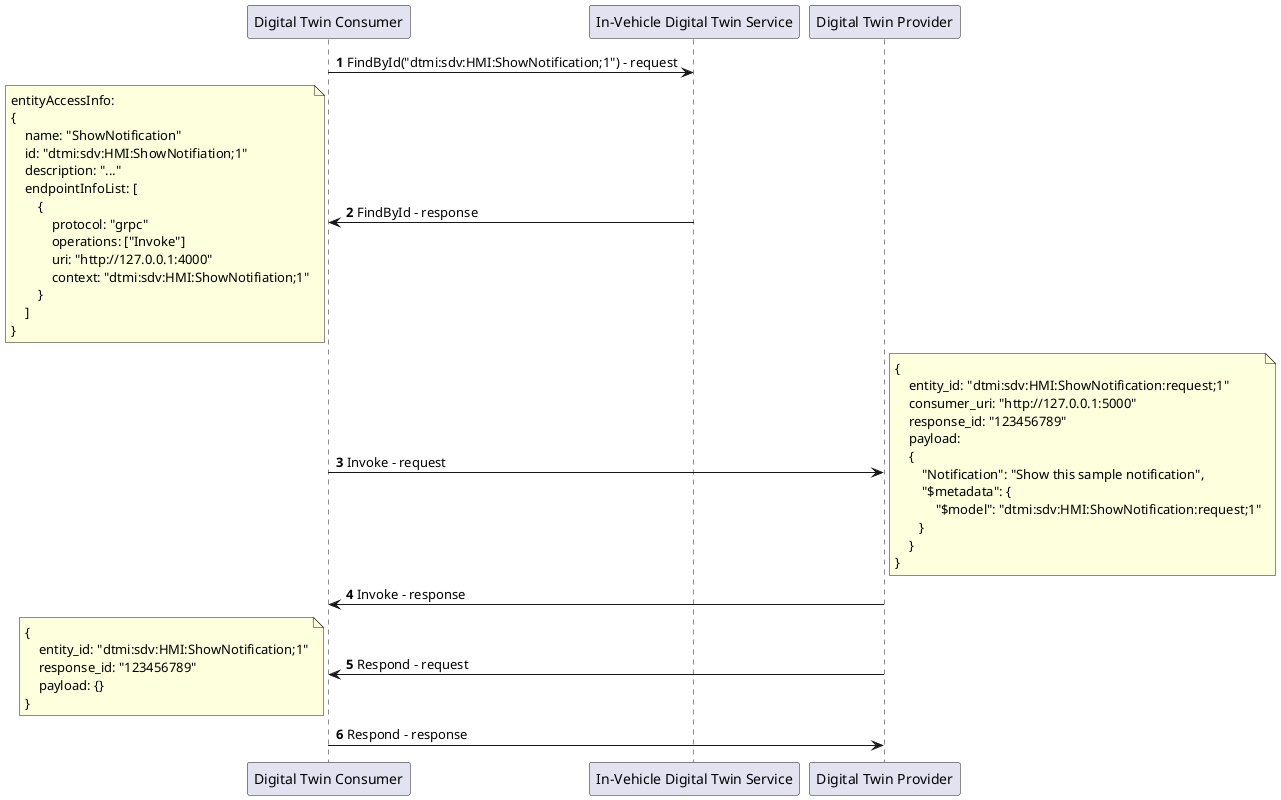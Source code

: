 @startuml

autonumber

"Digital Twin Consumer" -> "In-Vehicle Digital Twin Service" : FindById("dtmi:sdv:HMI:ShowNotification;1") - request
"Digital Twin Consumer" <- "In-Vehicle Digital Twin Service" : FindById - response
note left
entityAccessInfo:
{
    name: "ShowNotification"
    id: "dtmi:sdv:HMI:ShowNotifiation;1"
    description: "..."
    endpointInfoList: [
        {
            protocol: "grpc"
            operations: ["Invoke"]
            uri: "http://127.0.0.1:4000"
            context: "dtmi:sdv:HMI:ShowNotifiation;1"
        }
    ]
}
end note

"Digital Twin Consumer" -> "Digital Twin Provider" : Invoke - request
note right
{
    entity_id: "dtmi:sdv:HMI:ShowNotification:request;1"
    consumer_uri: "http://127.0.0.1:5000"
    response_id: "123456789"
    payload:
    {
        "Notification": "Show this sample notification",
        "$metadata": {
            "$model": "dtmi:sdv:HMI:ShowNotification:request;1"
       }
    }
}
end note

"Digital Twin Consumer" <- "Digital Twin Provider" : Invoke - response

"Digital Twin Consumer" <- "Digital Twin Provider" : Respond - request
note left
{
    entity_id: "dtmi:sdv:HMI:ShowNotification;1"
    response_id: "123456789"
    payload: {}
}
end note

"Digital Twin Consumer" -> "Digital Twin Provider" : Respond - response

@enduml
